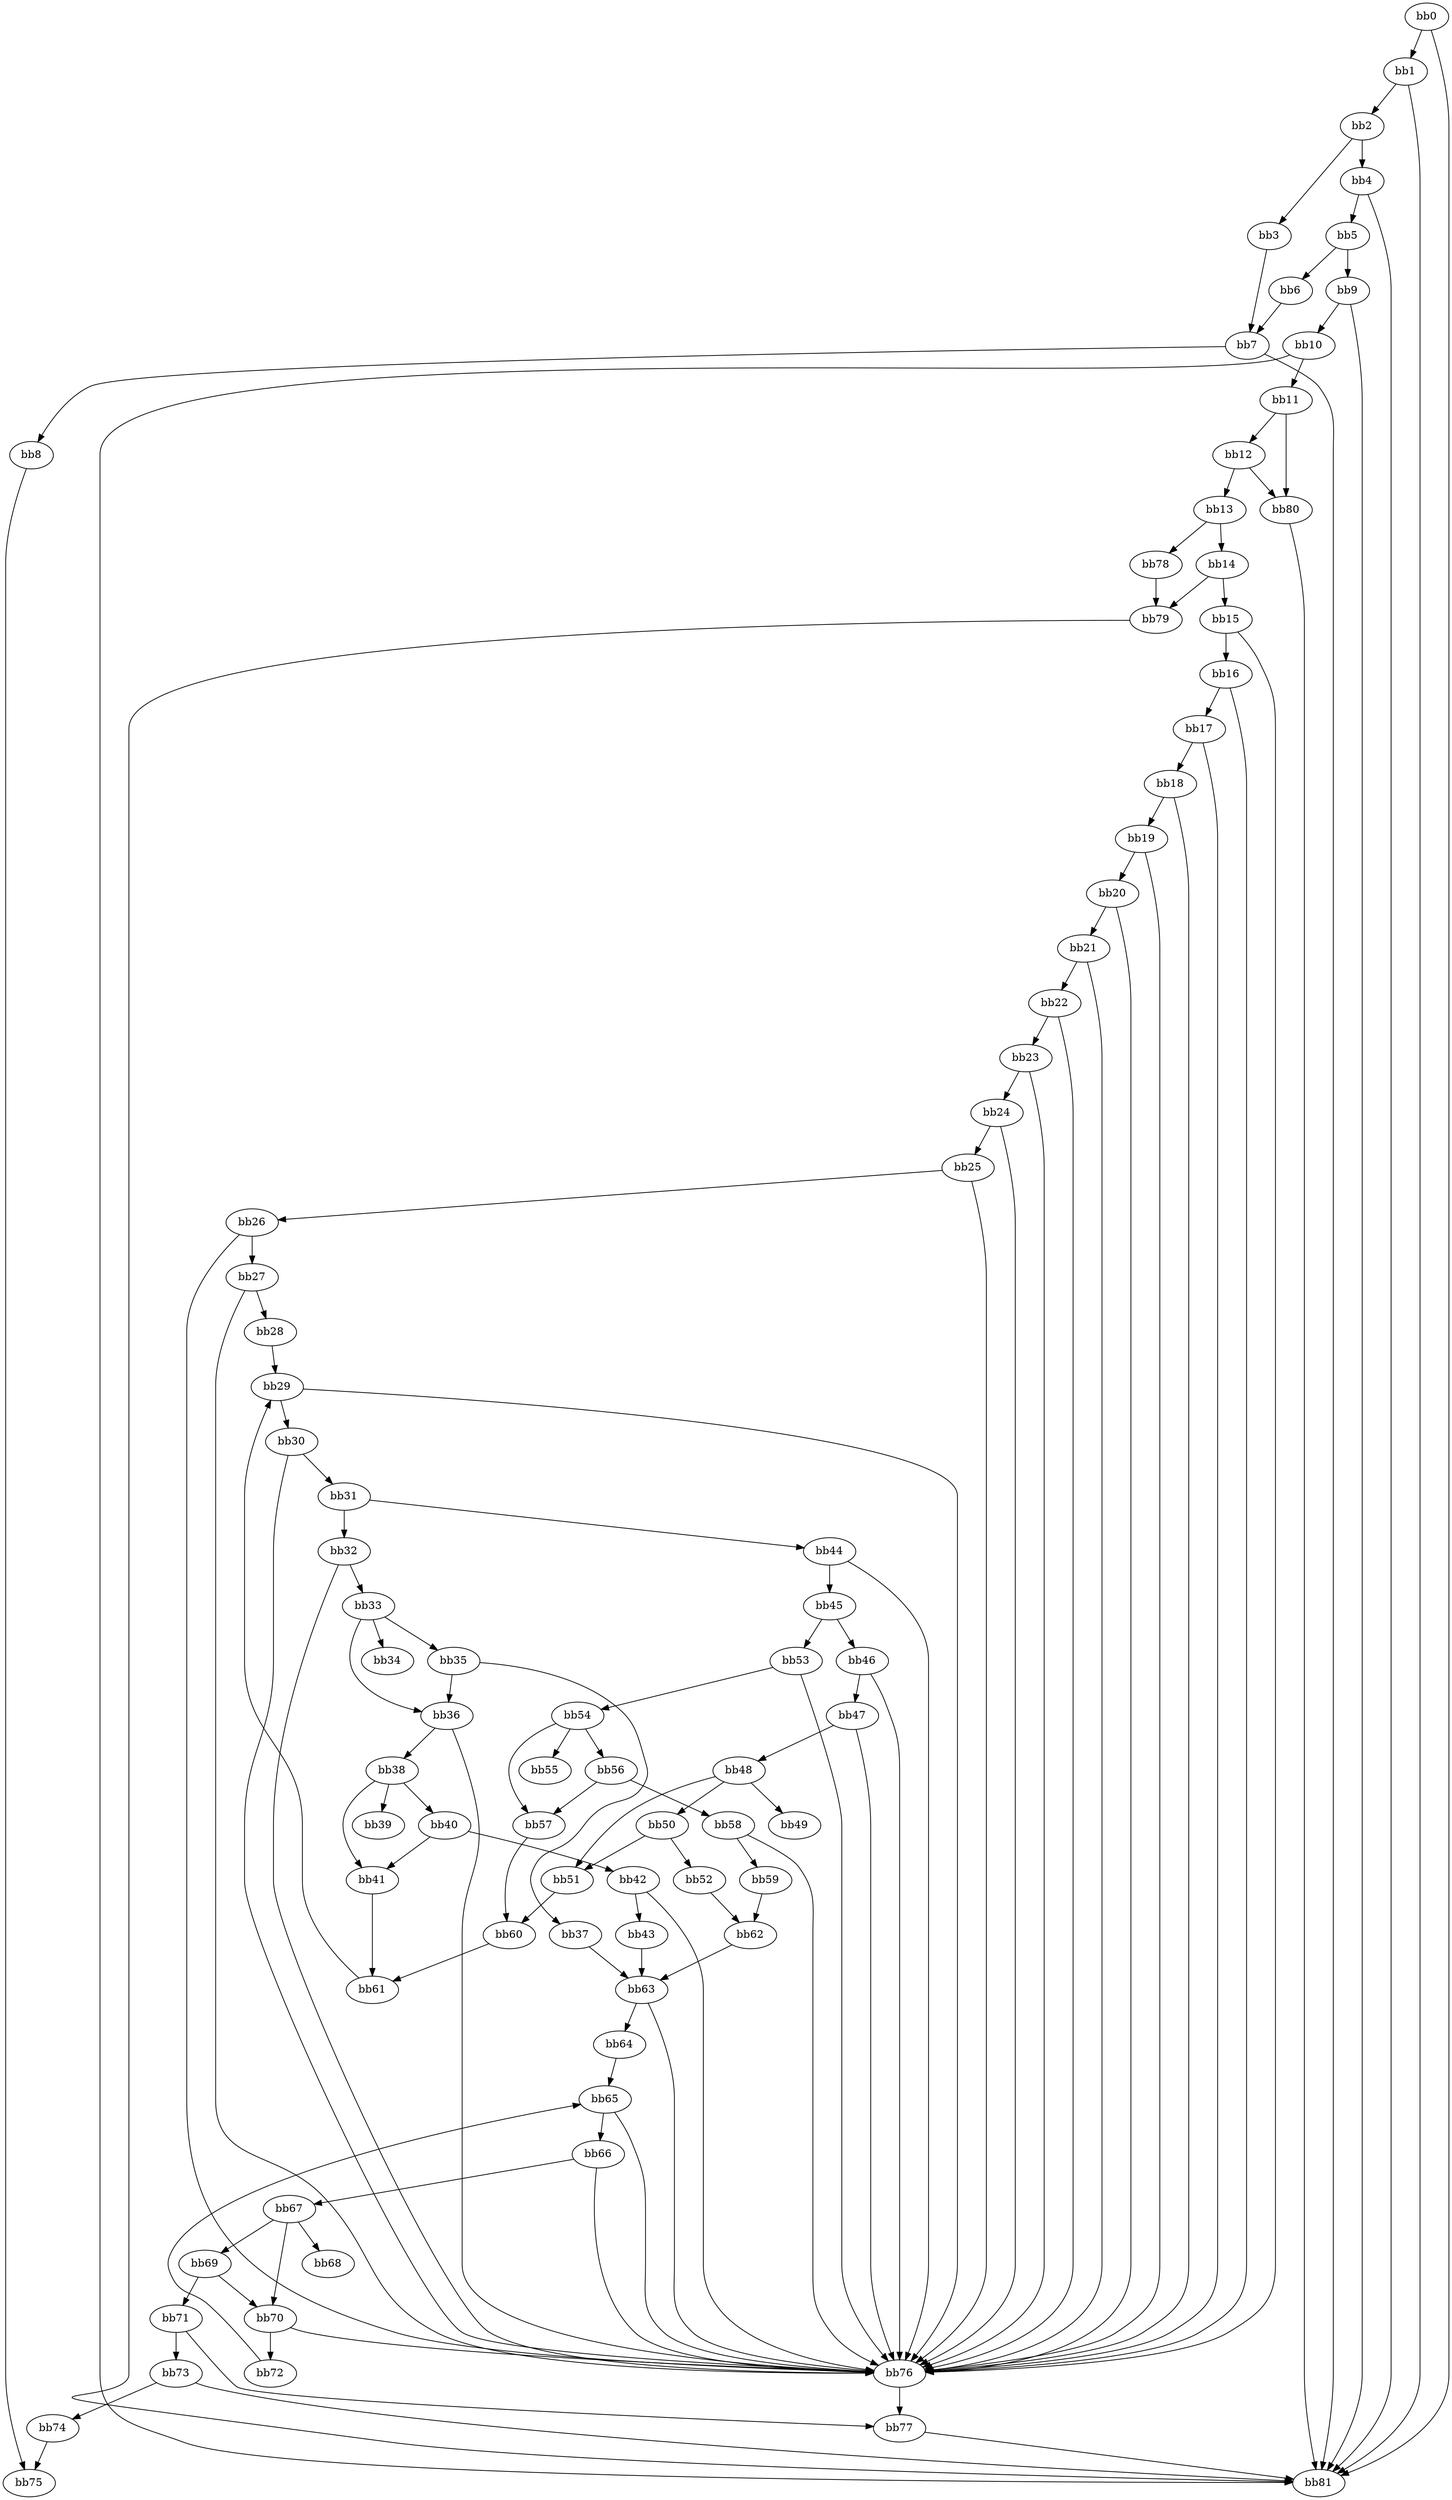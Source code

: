 digraph {
    0 [ label = "bb0\l" ]
    1 [ label = "bb1\l" ]
    2 [ label = "bb2\l" ]
    3 [ label = "bb3\l" ]
    4 [ label = "bb4\l" ]
    5 [ label = "bb5\l" ]
    6 [ label = "bb6\l" ]
    7 [ label = "bb7\l" ]
    8 [ label = "bb8\l" ]
    9 [ label = "bb9\l" ]
    10 [ label = "bb10\l" ]
    11 [ label = "bb11\l" ]
    12 [ label = "bb12\l" ]
    13 [ label = "bb13\l" ]
    14 [ label = "bb14\l" ]
    15 [ label = "bb15\l" ]
    16 [ label = "bb16\l" ]
    17 [ label = "bb17\l" ]
    18 [ label = "bb18\l" ]
    19 [ label = "bb19\l" ]
    20 [ label = "bb20\l" ]
    21 [ label = "bb21\l" ]
    22 [ label = "bb22\l" ]
    23 [ label = "bb23\l" ]
    24 [ label = "bb24\l" ]
    25 [ label = "bb25\l" ]
    26 [ label = "bb26\l" ]
    27 [ label = "bb27\l" ]
    28 [ label = "bb28\l" ]
    29 [ label = "bb29\l" ]
    30 [ label = "bb30\l" ]
    31 [ label = "bb31\l" ]
    32 [ label = "bb32\l" ]
    33 [ label = "bb33\l" ]
    34 [ label = "bb34\l" ]
    35 [ label = "bb35\l" ]
    36 [ label = "bb36\l" ]
    37 [ label = "bb37\l" ]
    38 [ label = "bb38\l" ]
    39 [ label = "bb39\l" ]
    40 [ label = "bb40\l" ]
    41 [ label = "bb41\l" ]
    42 [ label = "bb42\l" ]
    43 [ label = "bb43\l" ]
    44 [ label = "bb44\l" ]
    45 [ label = "bb45\l" ]
    46 [ label = "bb46\l" ]
    47 [ label = "bb47\l" ]
    48 [ label = "bb48\l" ]
    49 [ label = "bb49\l" ]
    50 [ label = "bb50\l" ]
    51 [ label = "bb51\l" ]
    52 [ label = "bb52\l" ]
    53 [ label = "bb53\l" ]
    54 [ label = "bb54\l" ]
    55 [ label = "bb55\l" ]
    56 [ label = "bb56\l" ]
    57 [ label = "bb57\l" ]
    58 [ label = "bb58\l" ]
    59 [ label = "bb59\l" ]
    60 [ label = "bb60\l" ]
    61 [ label = "bb61\l" ]
    62 [ label = "bb62\l" ]
    63 [ label = "bb63\l" ]
    64 [ label = "bb64\l" ]
    65 [ label = "bb65\l" ]
    66 [ label = "bb66\l" ]
    67 [ label = "bb67\l" ]
    68 [ label = "bb68\l" ]
    69 [ label = "bb69\l" ]
    70 [ label = "bb70\l" ]
    71 [ label = "bb71\l" ]
    72 [ label = "bb72\l" ]
    73 [ label = "bb73\l" ]
    74 [ label = "bb74\l" ]
    75 [ label = "bb75\l" ]
    76 [ label = "bb76\l" ]
    77 [ label = "bb77\l" ]
    78 [ label = "bb78\l" ]
    79 [ label = "bb79\l" ]
    80 [ label = "bb80\l" ]
    81 [ label = "bb81\l" ]
    0 -> 1 [ ]
    0 -> 81 [ ]
    1 -> 2 [ ]
    1 -> 81 [ ]
    2 -> 3 [ ]
    2 -> 4 [ ]
    3 -> 7 [ ]
    4 -> 5 [ ]
    4 -> 81 [ ]
    5 -> 6 [ ]
    5 -> 9 [ ]
    6 -> 7 [ ]
    7 -> 8 [ ]
    7 -> 81 [ ]
    8 -> 75 [ ]
    9 -> 10 [ ]
    9 -> 81 [ ]
    10 -> 11 [ ]
    10 -> 81 [ ]
    11 -> 12 [ ]
    11 -> 80 [ ]
    12 -> 13 [ ]
    12 -> 80 [ ]
    13 -> 14 [ ]
    13 -> 78 [ ]
    14 -> 15 [ ]
    14 -> 79 [ ]
    15 -> 16 [ ]
    15 -> 76 [ ]
    16 -> 17 [ ]
    16 -> 76 [ ]
    17 -> 18 [ ]
    17 -> 76 [ ]
    18 -> 19 [ ]
    18 -> 76 [ ]
    19 -> 20 [ ]
    19 -> 76 [ ]
    20 -> 21 [ ]
    20 -> 76 [ ]
    21 -> 22 [ ]
    21 -> 76 [ ]
    22 -> 23 [ ]
    22 -> 76 [ ]
    23 -> 24 [ ]
    23 -> 76 [ ]
    24 -> 25 [ ]
    24 -> 76 [ ]
    25 -> 26 [ ]
    25 -> 76 [ ]
    26 -> 27 [ ]
    26 -> 76 [ ]
    27 -> 28 [ ]
    27 -> 76 [ ]
    28 -> 29 [ ]
    29 -> 30 [ ]
    29 -> 76 [ ]
    30 -> 31 [ ]
    30 -> 76 [ ]
    31 -> 32 [ ]
    31 -> 44 [ ]
    32 -> 33 [ ]
    32 -> 76 [ ]
    33 -> 34 [ ]
    33 -> 35 [ ]
    33 -> 36 [ ]
    35 -> 36 [ ]
    35 -> 37 [ ]
    36 -> 38 [ ]
    36 -> 76 [ ]
    37 -> 63 [ ]
    38 -> 39 [ ]
    38 -> 40 [ ]
    38 -> 41 [ ]
    40 -> 41 [ ]
    40 -> 42 [ ]
    41 -> 61 [ ]
    42 -> 43 [ ]
    42 -> 76 [ ]
    43 -> 63 [ ]
    44 -> 45 [ ]
    44 -> 76 [ ]
    45 -> 46 [ ]
    45 -> 53 [ ]
    46 -> 47 [ ]
    46 -> 76 [ ]
    47 -> 48 [ ]
    47 -> 76 [ ]
    48 -> 49 [ ]
    48 -> 50 [ ]
    48 -> 51 [ ]
    50 -> 51 [ ]
    50 -> 52 [ ]
    51 -> 60 [ ]
    52 -> 62 [ ]
    53 -> 54 [ ]
    53 -> 76 [ ]
    54 -> 55 [ ]
    54 -> 56 [ ]
    54 -> 57 [ ]
    56 -> 57 [ ]
    56 -> 58 [ ]
    57 -> 60 [ ]
    58 -> 59 [ ]
    58 -> 76 [ ]
    59 -> 62 [ ]
    60 -> 61 [ ]
    61 -> 29 [ ]
    62 -> 63 [ ]
    63 -> 64 [ ]
    63 -> 76 [ ]
    64 -> 65 [ ]
    65 -> 66 [ ]
    65 -> 76 [ ]
    66 -> 67 [ ]
    66 -> 76 [ ]
    67 -> 68 [ ]
    67 -> 69 [ ]
    67 -> 70 [ ]
    69 -> 70 [ ]
    69 -> 71 [ ]
    70 -> 72 [ ]
    70 -> 76 [ ]
    71 -> 73 [ ]
    71 -> 77 [ ]
    72 -> 65 [ ]
    73 -> 74 [ ]
    73 -> 81 [ ]
    74 -> 75 [ ]
    76 -> 77 [ ]
    77 -> 81 [ ]
    78 -> 79 [ ]
    79 -> 81 [ ]
    80 -> 81 [ ]
}

